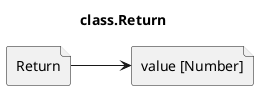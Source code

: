 @startuml
left to right direction
title class.Return

file Return
file "value [Number]" as value

Return-->value
@enduml
